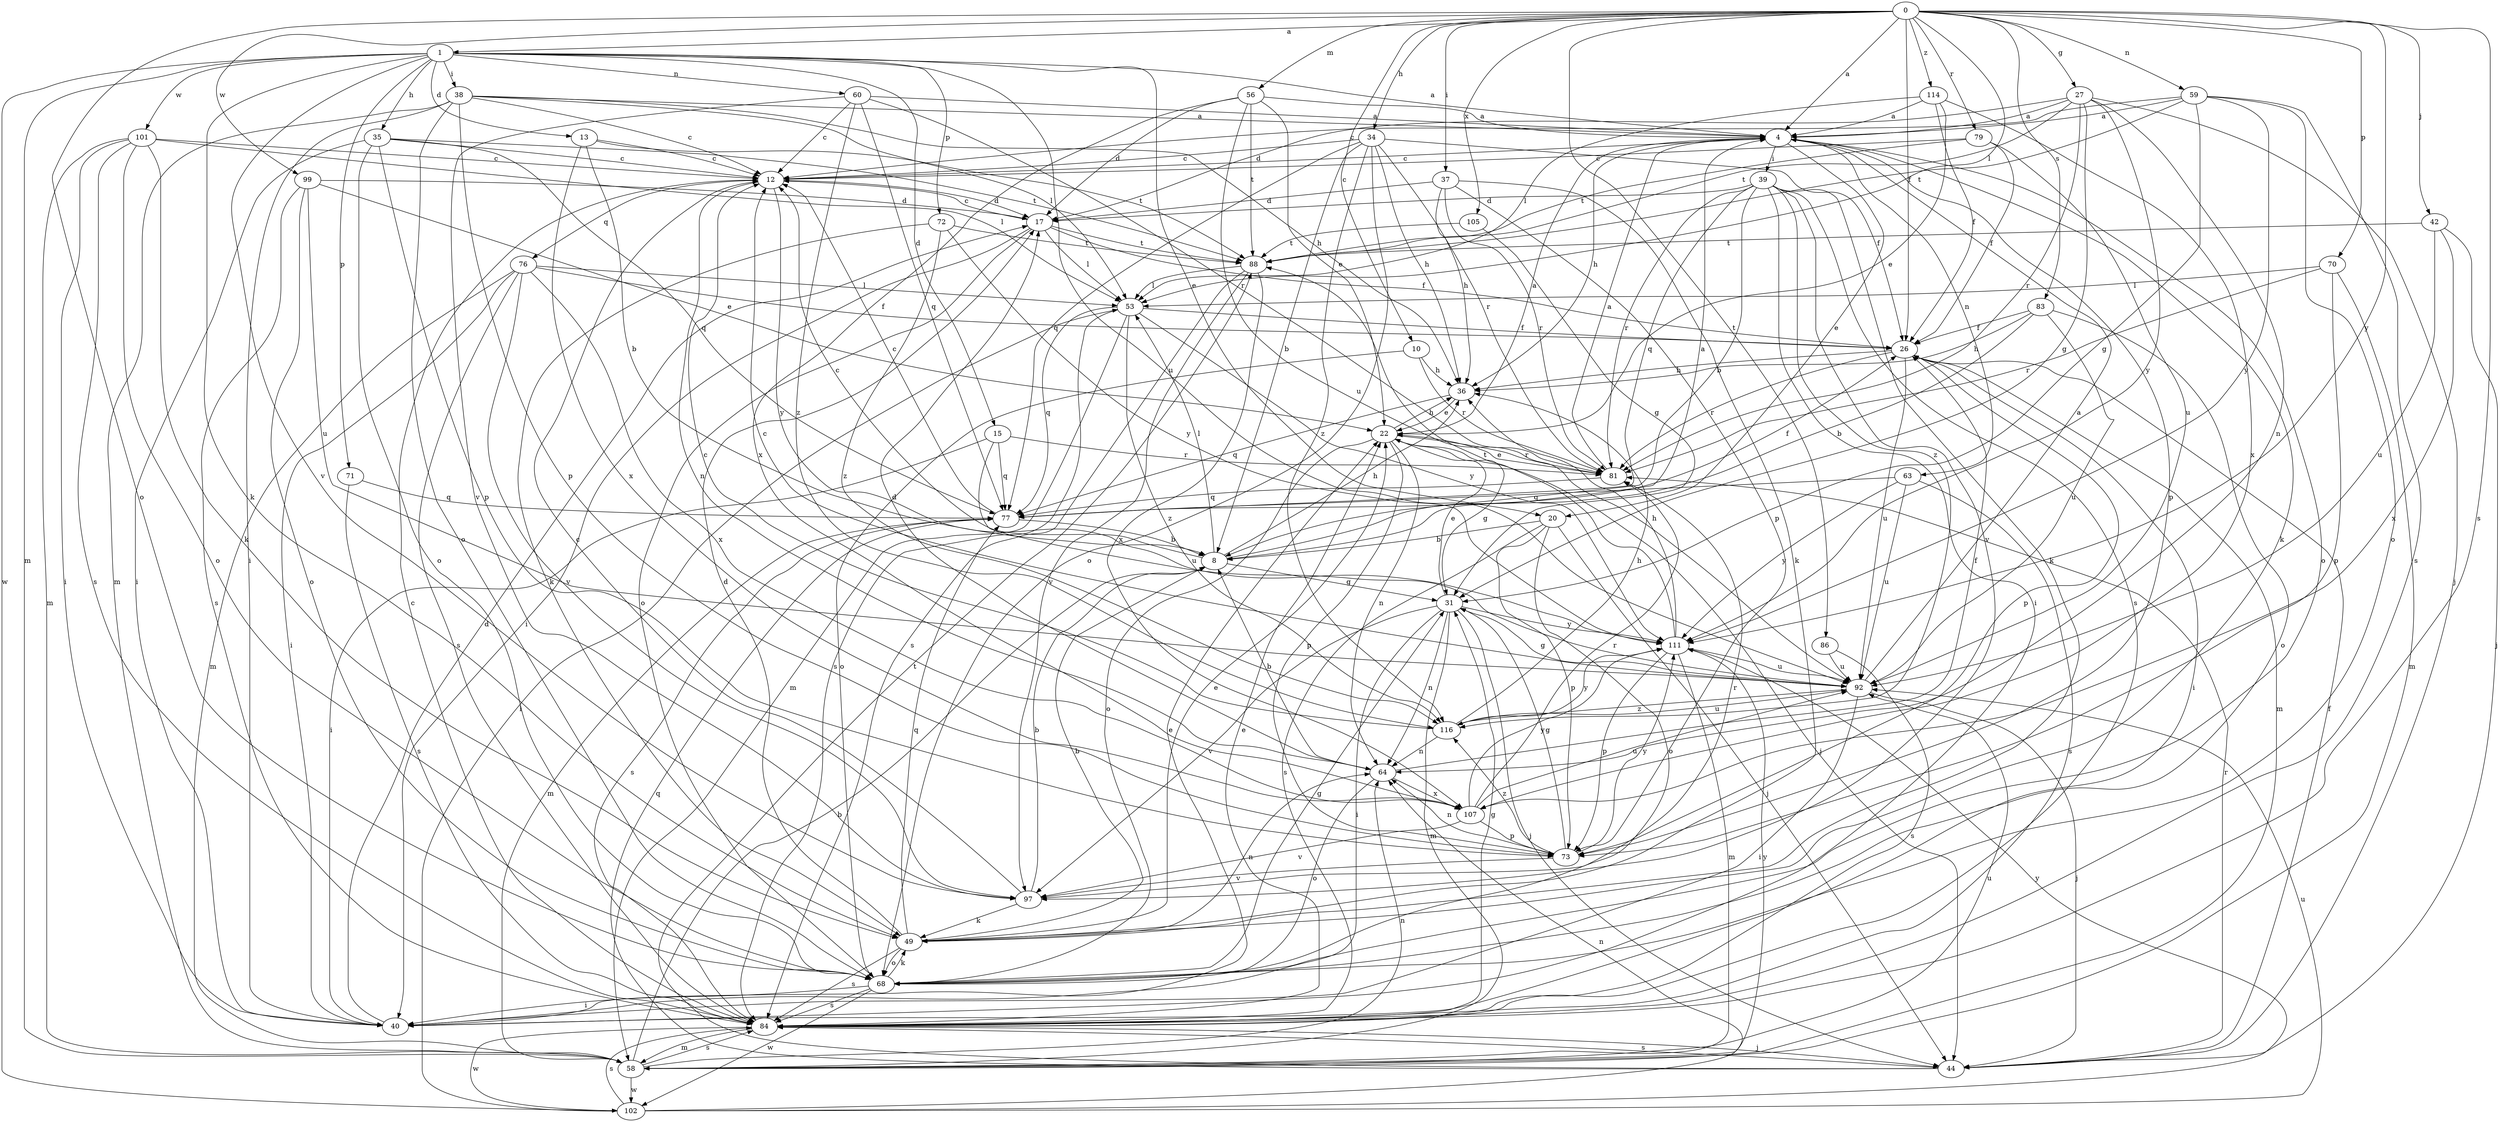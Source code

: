strict digraph  {
0;
1;
4;
8;
10;
12;
13;
15;
17;
20;
22;
26;
27;
31;
34;
35;
36;
37;
38;
39;
40;
42;
44;
49;
53;
56;
58;
59;
60;
63;
64;
68;
70;
71;
72;
73;
76;
77;
79;
81;
83;
84;
86;
88;
92;
97;
99;
101;
102;
105;
107;
111;
114;
116;
0 -> 1  [label=a];
0 -> 4  [label=a];
0 -> 10  [label=c];
0 -> 26  [label=f];
0 -> 27  [label=g];
0 -> 34  [label=h];
0 -> 37  [label=i];
0 -> 42  [label=j];
0 -> 53  [label=l];
0 -> 56  [label=m];
0 -> 59  [label=n];
0 -> 68  [label=o];
0 -> 70  [label=p];
0 -> 79  [label=r];
0 -> 83  [label=s];
0 -> 84  [label=s];
0 -> 86  [label=t];
0 -> 99  [label=w];
0 -> 105  [label=x];
0 -> 111  [label=y];
0 -> 114  [label=z];
1 -> 4  [label=a];
1 -> 13  [label=d];
1 -> 15  [label=d];
1 -> 20  [label=e];
1 -> 35  [label=h];
1 -> 38  [label=i];
1 -> 49  [label=k];
1 -> 58  [label=m];
1 -> 60  [label=n];
1 -> 71  [label=p];
1 -> 72  [label=p];
1 -> 92  [label=u];
1 -> 97  [label=v];
1 -> 101  [label=w];
1 -> 102  [label=w];
4 -> 12  [label=c];
4 -> 20  [label=e];
4 -> 36  [label=h];
4 -> 39  [label=i];
4 -> 49  [label=k];
4 -> 63  [label=n];
4 -> 68  [label=o];
4 -> 73  [label=p];
8 -> 4  [label=a];
8 -> 12  [label=c];
8 -> 31  [label=g];
8 -> 36  [label=h];
8 -> 53  [label=l];
10 -> 36  [label=h];
10 -> 68  [label=o];
10 -> 81  [label=r];
12 -> 17  [label=d];
12 -> 64  [label=n];
12 -> 76  [label=q];
12 -> 111  [label=y];
13 -> 8  [label=b];
13 -> 12  [label=c];
13 -> 88  [label=t];
13 -> 107  [label=x];
15 -> 40  [label=i];
15 -> 77  [label=q];
15 -> 81  [label=r];
15 -> 92  [label=u];
17 -> 12  [label=c];
17 -> 26  [label=f];
17 -> 40  [label=i];
17 -> 53  [label=l];
17 -> 68  [label=o];
17 -> 88  [label=t];
20 -> 8  [label=b];
20 -> 44  [label=j];
20 -> 68  [label=o];
20 -> 73  [label=p];
20 -> 84  [label=s];
22 -> 4  [label=a];
22 -> 31  [label=g];
22 -> 36  [label=h];
22 -> 44  [label=j];
22 -> 64  [label=n];
22 -> 68  [label=o];
22 -> 73  [label=p];
22 -> 81  [label=r];
26 -> 36  [label=h];
26 -> 40  [label=i];
26 -> 58  [label=m];
26 -> 73  [label=p];
26 -> 81  [label=r];
26 -> 92  [label=u];
27 -> 4  [label=a];
27 -> 17  [label=d];
27 -> 31  [label=g];
27 -> 44  [label=j];
27 -> 64  [label=n];
27 -> 81  [label=r];
27 -> 88  [label=t];
27 -> 111  [label=y];
31 -> 22  [label=e];
31 -> 40  [label=i];
31 -> 44  [label=j];
31 -> 58  [label=m];
31 -> 64  [label=n];
31 -> 97  [label=v];
31 -> 111  [label=y];
34 -> 8  [label=b];
34 -> 12  [label=c];
34 -> 26  [label=f];
34 -> 36  [label=h];
34 -> 68  [label=o];
34 -> 77  [label=q];
34 -> 81  [label=r];
34 -> 116  [label=z];
35 -> 12  [label=c];
35 -> 40  [label=i];
35 -> 68  [label=o];
35 -> 73  [label=p];
35 -> 77  [label=q];
35 -> 88  [label=t];
36 -> 22  [label=e];
36 -> 77  [label=q];
37 -> 17  [label=d];
37 -> 36  [label=h];
37 -> 49  [label=k];
37 -> 73  [label=p];
37 -> 81  [label=r];
38 -> 4  [label=a];
38 -> 12  [label=c];
38 -> 36  [label=h];
38 -> 40  [label=i];
38 -> 53  [label=l];
38 -> 58  [label=m];
38 -> 68  [label=o];
38 -> 73  [label=p];
39 -> 8  [label=b];
39 -> 17  [label=d];
39 -> 40  [label=i];
39 -> 49  [label=k];
39 -> 77  [label=q];
39 -> 81  [label=r];
39 -> 84  [label=s];
39 -> 97  [label=v];
39 -> 116  [label=z];
40 -> 17  [label=d];
40 -> 22  [label=e];
42 -> 44  [label=j];
42 -> 88  [label=t];
42 -> 92  [label=u];
42 -> 107  [label=x];
44 -> 26  [label=f];
44 -> 77  [label=q];
44 -> 81  [label=r];
44 -> 84  [label=s];
44 -> 88  [label=t];
49 -> 8  [label=b];
49 -> 17  [label=d];
49 -> 22  [label=e];
49 -> 64  [label=n];
49 -> 68  [label=o];
49 -> 77  [label=q];
49 -> 84  [label=s];
53 -> 26  [label=f];
53 -> 58  [label=m];
53 -> 77  [label=q];
53 -> 84  [label=s];
53 -> 111  [label=y];
53 -> 116  [label=z];
56 -> 4  [label=a];
56 -> 17  [label=d];
56 -> 22  [label=e];
56 -> 88  [label=t];
56 -> 92  [label=u];
56 -> 107  [label=x];
58 -> 8  [label=b];
58 -> 64  [label=n];
58 -> 84  [label=s];
58 -> 92  [label=u];
58 -> 102  [label=w];
58 -> 111  [label=y];
59 -> 4  [label=a];
59 -> 12  [label=c];
59 -> 31  [label=g];
59 -> 68  [label=o];
59 -> 84  [label=s];
59 -> 88  [label=t];
59 -> 111  [label=y];
60 -> 4  [label=a];
60 -> 12  [label=c];
60 -> 77  [label=q];
60 -> 81  [label=r];
60 -> 97  [label=v];
60 -> 116  [label=z];
63 -> 77  [label=q];
63 -> 84  [label=s];
63 -> 92  [label=u];
63 -> 111  [label=y];
64 -> 8  [label=b];
64 -> 17  [label=d];
64 -> 26  [label=f];
64 -> 68  [label=o];
64 -> 107  [label=x];
68 -> 31  [label=g];
68 -> 40  [label=i];
68 -> 49  [label=k];
68 -> 84  [label=s];
68 -> 102  [label=w];
70 -> 53  [label=l];
70 -> 58  [label=m];
70 -> 73  [label=p];
70 -> 81  [label=r];
71 -> 77  [label=q];
71 -> 84  [label=s];
72 -> 49  [label=k];
72 -> 88  [label=t];
72 -> 111  [label=y];
72 -> 116  [label=z];
73 -> 31  [label=g];
73 -> 64  [label=n];
73 -> 97  [label=v];
73 -> 111  [label=y];
73 -> 116  [label=z];
76 -> 26  [label=f];
76 -> 40  [label=i];
76 -> 53  [label=l];
76 -> 58  [label=m];
76 -> 84  [label=s];
76 -> 97  [label=v];
76 -> 107  [label=x];
77 -> 8  [label=b];
77 -> 12  [label=c];
77 -> 26  [label=f];
77 -> 58  [label=m];
77 -> 84  [label=s];
79 -> 12  [label=c];
79 -> 26  [label=f];
79 -> 88  [label=t];
79 -> 92  [label=u];
81 -> 4  [label=a];
81 -> 22  [label=e];
81 -> 77  [label=q];
83 -> 8  [label=b];
83 -> 26  [label=f];
83 -> 36  [label=h];
83 -> 68  [label=o];
83 -> 92  [label=u];
84 -> 12  [label=c];
84 -> 22  [label=e];
84 -> 31  [label=g];
84 -> 44  [label=j];
84 -> 58  [label=m];
84 -> 102  [label=w];
86 -> 84  [label=s];
86 -> 92  [label=u];
88 -> 53  [label=l];
88 -> 84  [label=s];
88 -> 97  [label=v];
88 -> 107  [label=x];
92 -> 4  [label=a];
92 -> 12  [label=c];
92 -> 31  [label=g];
92 -> 40  [label=i];
92 -> 44  [label=j];
92 -> 116  [label=z];
97 -> 8  [label=b];
97 -> 12  [label=c];
97 -> 49  [label=k];
97 -> 81  [label=r];
99 -> 17  [label=d];
99 -> 22  [label=e];
99 -> 68  [label=o];
99 -> 84  [label=s];
99 -> 92  [label=u];
101 -> 12  [label=c];
101 -> 40  [label=i];
101 -> 49  [label=k];
101 -> 53  [label=l];
101 -> 58  [label=m];
101 -> 68  [label=o];
101 -> 84  [label=s];
102 -> 53  [label=l];
102 -> 64  [label=n];
102 -> 84  [label=s];
102 -> 92  [label=u];
102 -> 111  [label=y];
105 -> 31  [label=g];
105 -> 88  [label=t];
107 -> 73  [label=p];
107 -> 81  [label=r];
107 -> 92  [label=u];
107 -> 97  [label=v];
107 -> 111  [label=y];
111 -> 36  [label=h];
111 -> 58  [label=m];
111 -> 73  [label=p];
111 -> 88  [label=t];
111 -> 92  [label=u];
114 -> 4  [label=a];
114 -> 22  [label=e];
114 -> 26  [label=f];
114 -> 53  [label=l];
114 -> 107  [label=x];
116 -> 12  [label=c];
116 -> 36  [label=h];
116 -> 64  [label=n];
116 -> 92  [label=u];
116 -> 111  [label=y];
}
